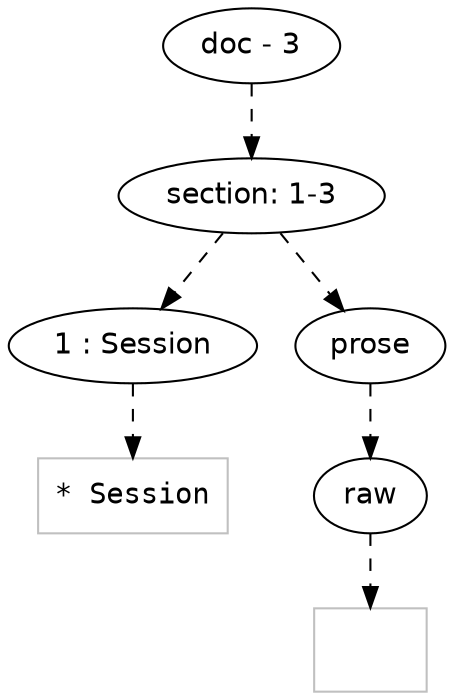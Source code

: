 digraph lpegNode {

node [fontname=Helvetica]
edge [style=dashed]

doc_0 [label="doc - 3"]


doc_0 -> { section_1}
{rank=same; section_1}

section_1 [label="section: 1-3"]


// END RANK doc_0

section_1 -> { header_2 prose_3}
{rank=same; header_2 prose_3}

header_2 [label="1 : Session"]

prose_3 [label="prose"]


// END RANK section_1

header_2 -> leaf_4
leaf_4  [color=Gray,shape=rectangle,fontname=Inconsolata,label="* Session"]
// END RANK header_2

prose_3 -> { raw_5}
{rank=same; raw_5}

raw_5 [label="raw"]


// END RANK prose_3

raw_5 -> leaf_6
leaf_6  [color=Gray,shape=rectangle,fontname=Inconsolata,label="

"]
// END RANK raw_5


}
